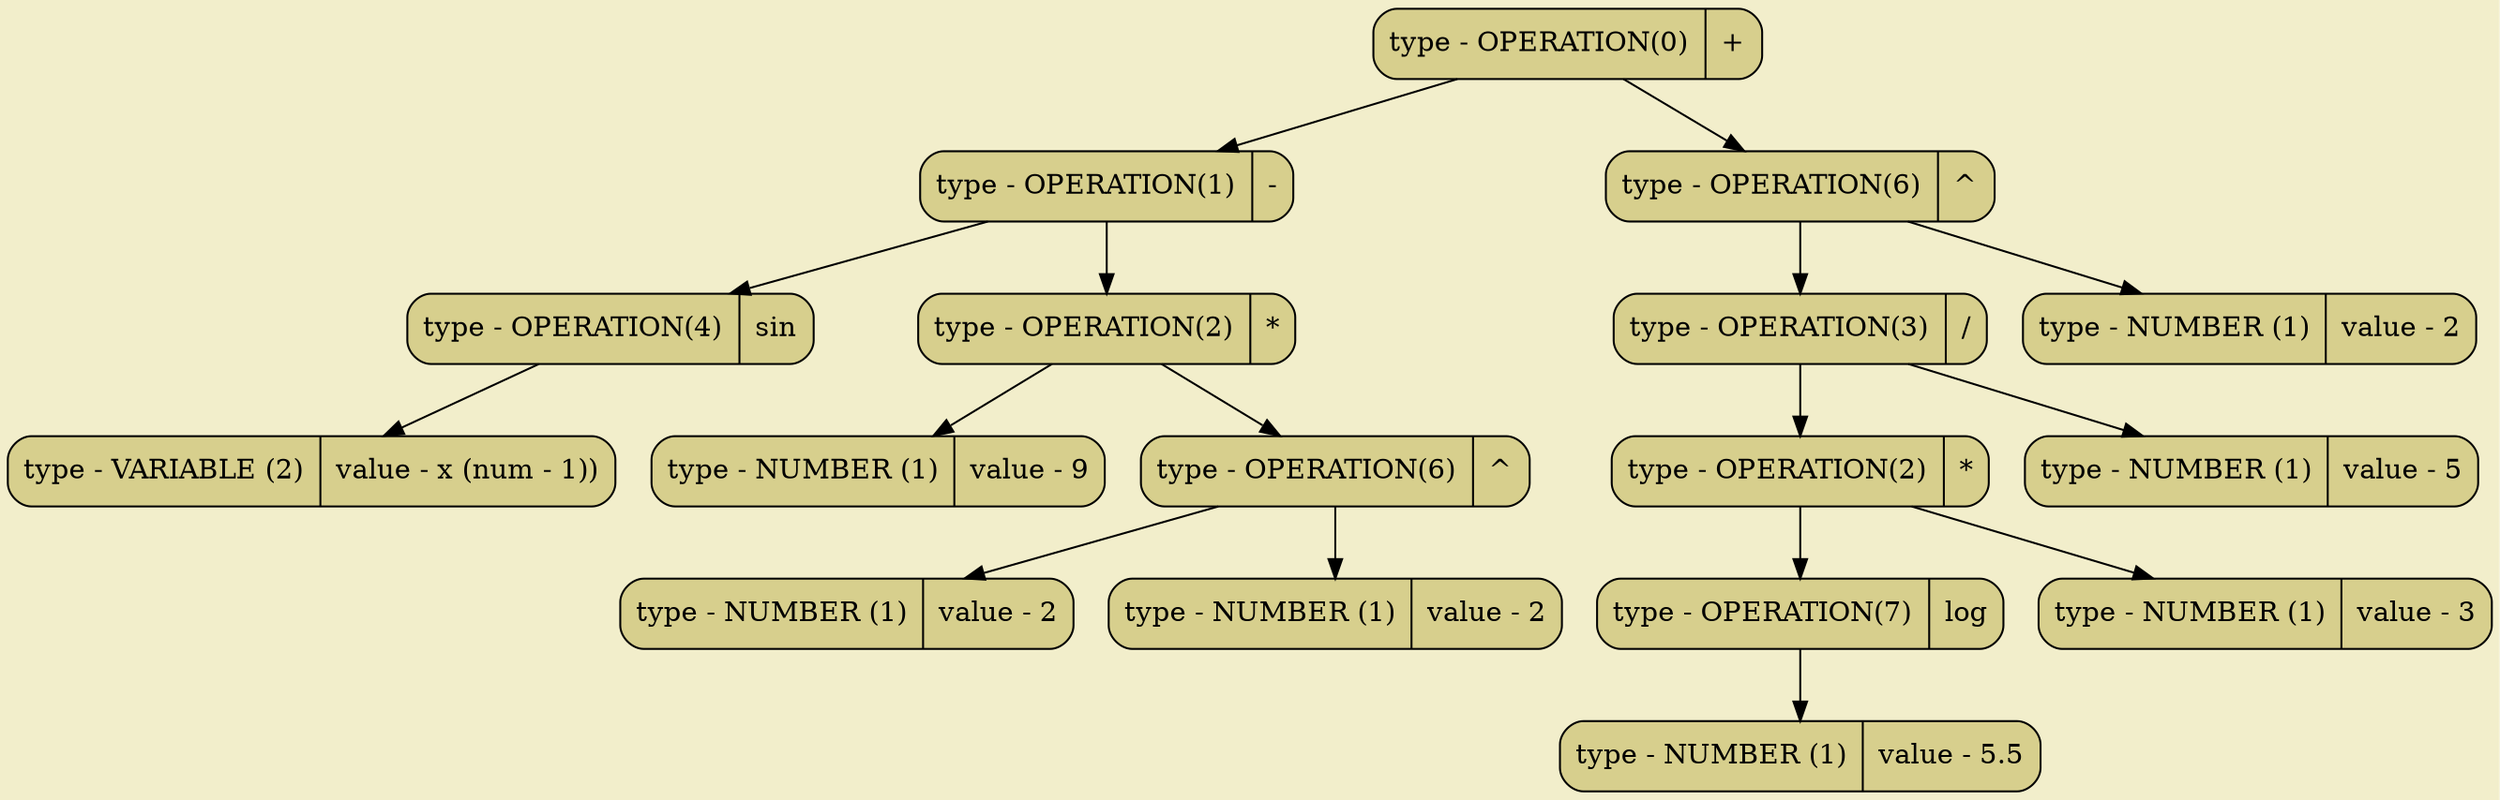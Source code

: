digraph
{
bgcolor="#F2EECB";
rankdir = TB;
POINT_0x64d470c4d860[shape=Mrecord, label = "type - OPERATION(0) | +", style="filled",fillcolor="#D7CF8D"]
POINT_0x64d470c4d6e0[shape=Mrecord, label = "type - OPERATION(1) | -", style="filled",fillcolor="#D7CF8D"]
POINT_0x64d470c4d600[shape=Mrecord, label = "type - OPERATION(4) | sin", style="filled",fillcolor="#D7CF8D"]
POINT_0x64d470c4d680[shape=Mrecord, label = "type - VARIABLE (2) | value - x (num - 1))", style="filled",fillcolor="#D7CF8D"]
POINT_0x64d470c4d740[shape=Mrecord, label = "type - OPERATION(2) | *", style="filled",fillcolor="#D7CF8D"]
POINT_0x64d470c4d710[shape=Mrecord, label = "type - NUMBER (1) | value - 9", style="filled",fillcolor="#D7CF8D"]
POINT_0x64d470c4d800[shape=Mrecord, label = "type - OPERATION(6) | ^", style="filled",fillcolor="#D7CF8D"]
POINT_0x64d470c4d7a0[shape=Mrecord, label = "type - NUMBER (1) | value - 2", style="filled",fillcolor="#D7CF8D"]
POINT_0x64d470c4d830[shape=Mrecord, label = "type - NUMBER (1) | value - 2", style="filled",fillcolor="#D7CF8D"]
POINT_0x64d470c4da90[shape=Mrecord, label = "type - OPERATION(6) | ^", style="filled",fillcolor="#D7CF8D"]
POINT_0x64d470c4da00[shape=Mrecord, label = "type - OPERATION(3) | /", style="filled",fillcolor="#D7CF8D"]
POINT_0x64d470c4d9a0[shape=Mrecord, label = "type - OPERATION(2) | *", style="filled",fillcolor="#D7CF8D"]
POINT_0x64d470c4d8e0[shape=Mrecord, label = "type - OPERATION(7) | log", style="filled",fillcolor="#D7CF8D"]
POINT_0x64d470c4d940[shape=Mrecord, label = "type - NUMBER (1) | value - 5.5", style="filled",fillcolor="#D7CF8D"]
POINT_0x64d470c4d9d0[shape=Mrecord, label = "type - NUMBER (1) | value - 3", style="filled",fillcolor="#D7CF8D"]
POINT_0x64d470c4da30[shape=Mrecord, label = "type - NUMBER (1) | value - 5", style="filled",fillcolor="#D7CF8D"]
POINT_0x64d470c4dac0[shape=Mrecord, label = "type - NUMBER (1) | value - 2", style="filled",fillcolor="#D7CF8D"]
POINT_0x64d470c4d860 -> POINT_0x64d470c4d6e0
POINT_0x64d470c4d860 -> POINT_0x64d470c4da90
POINT_0x64d470c4d6e0 -> POINT_0x64d470c4d600
POINT_0x64d470c4d6e0 -> POINT_0x64d470c4d740
POINT_0x64d470c4d600 -> POINT_0x64d470c4d680
POINT_0x64d470c4d740 -> POINT_0x64d470c4d710
POINT_0x64d470c4d740 -> POINT_0x64d470c4d800
POINT_0x64d470c4d800 -> POINT_0x64d470c4d7a0
POINT_0x64d470c4d800 -> POINT_0x64d470c4d830
POINT_0x64d470c4da90 -> POINT_0x64d470c4da00
POINT_0x64d470c4da90 -> POINT_0x64d470c4dac0
POINT_0x64d470c4da00 -> POINT_0x64d470c4d9a0
POINT_0x64d470c4da00 -> POINT_0x64d470c4da30
POINT_0x64d470c4d9a0 -> POINT_0x64d470c4d8e0
POINT_0x64d470c4d9a0 -> POINT_0x64d470c4d9d0
POINT_0x64d470c4d8e0 -> POINT_0x64d470c4d940
}
